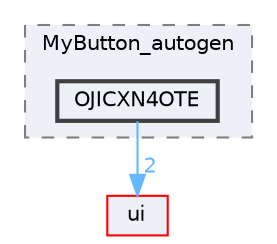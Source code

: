 digraph "OJICXN4OTE"
{
 // LATEX_PDF_SIZE
  bgcolor="transparent";
  edge [fontname=Helvetica,fontsize=10,labelfontname=Helvetica,labelfontsize=10];
  node [fontname=Helvetica,fontsize=10,shape=box,height=0.2,width=0.4];
  compound=true
  subgraph clusterdir_15aed54d60d39935a4775eb564299dbd {
    graph [ bgcolor="#edf0f7", pencolor="grey50", label="MyButton_autogen", fontname=Helvetica,fontsize=10 style="filled,dashed", URL="dir_15aed54d60d39935a4775eb564299dbd.html",tooltip=""]
  dir_bcb1e6cad2bf62333ef1f82ca2a41b59 [label="OJICXN4OTE", fillcolor="#edf0f7", color="grey25", style="filled,bold", URL="dir_bcb1e6cad2bf62333ef1f82ca2a41b59.html",tooltip=""];
  }
  dir_1788f8309b1a812dcb800a185471cf6c [label="ui", fillcolor="#edf0f7", color="red", style="filled", URL="dir_1788f8309b1a812dcb800a185471cf6c.html",tooltip=""];
  dir_bcb1e6cad2bf62333ef1f82ca2a41b59->dir_1788f8309b1a812dcb800a185471cf6c [headlabel="2", labeldistance=1.5 headhref="dir_000281_000351.html" href="dir_000281_000351.html" color="steelblue1" fontcolor="steelblue1"];
}
